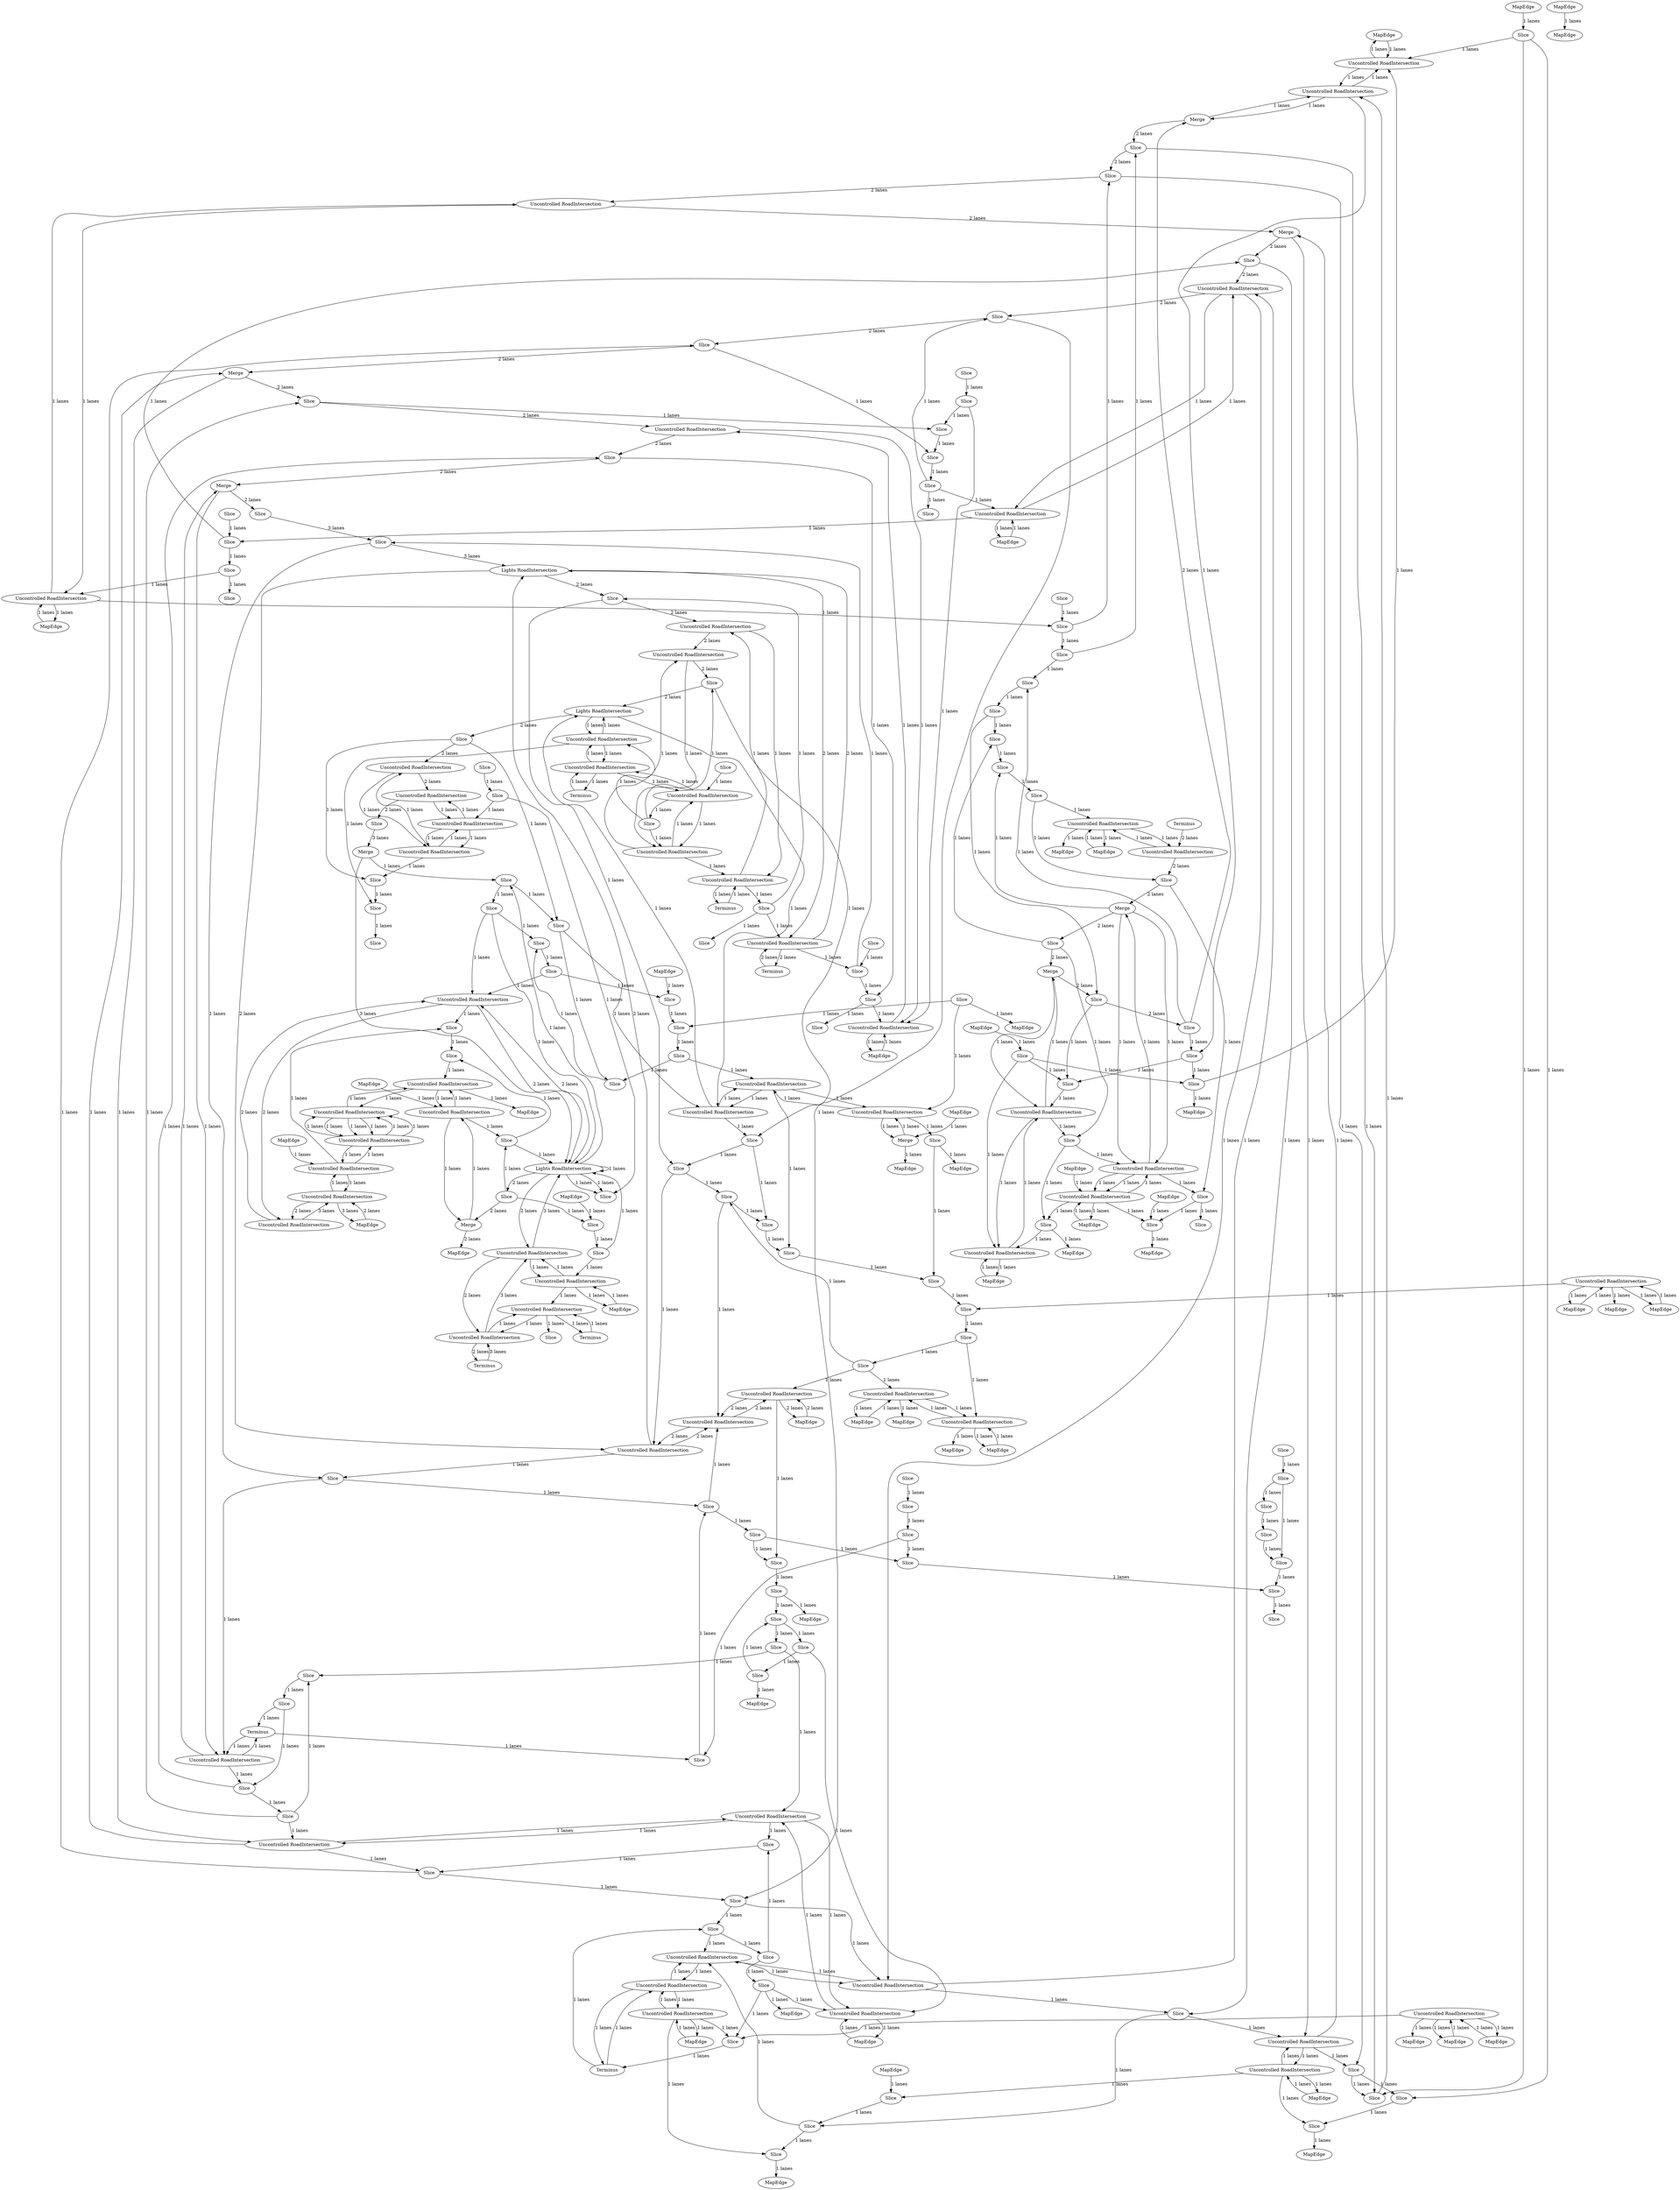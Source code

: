 digraph {
    0 [ label = "MapEdge" ]
    1 [ label = "Merge" ]
    2 [ label = "MapEdge" ]
    3 [ label = "Merge" ]
    4 [ label = "MapEdge" ]
    5 [ label = "Merge" ]
    6 [ label = "Uncontrolled RoadIntersection" ]
    7 [ label = "MapEdge" ]
    8 [ label = "MapEdge" ]
    9 [ label = "MapEdge" ]
    10 [ label = "Uncontrolled RoadIntersection" ]
    11 [ label = "MapEdge" ]
    12 [ label = "MapEdge" ]
    13 [ label = "Uncontrolled RoadIntersection" ]
    14 [ label = "MapEdge" ]
    15 [ label = "Merge" ]
    16 [ label = "MapEdge" ]
    17 [ label = "Merge" ]
    18 [ label = "Slice" ]
    19 [ label = "Slice" ]
    20 [ label = "Terminus" ]
    21 [ label = "MapEdge" ]
    22 [ label = "Lights RoadIntersection" ]
    23 [ label = "MapEdge" ]
    24 [ label = "Slice" ]
    25 [ label = "Slice" ]
    26 [ label = "Slice" ]
    27 [ label = "Terminus" ]
    28 [ label = "Uncontrolled RoadIntersection" ]
    29 [ label = "Slice" ]
    30 [ label = "Slice" ]
    31 [ label = "Merge" ]
    32 [ label = "Slice" ]
    33 [ label = "MapEdge" ]
    34 [ label = "Slice" ]
    35 [ label = "Uncontrolled RoadIntersection" ]
    36 [ label = "Slice" ]
    37 [ label = "MapEdge" ]
    38 [ label = "Uncontrolled RoadIntersection" ]
    39 [ label = "MapEdge" ]
    40 [ label = "Slice" ]
    41 [ label = "MapEdge" ]
    42 [ label = "Slice" ]
    43 [ label = "Slice" ]
    44 [ label = "Slice" ]
    45 [ label = "Slice" ]
    46 [ label = "Slice" ]
    47 [ label = "Slice" ]
    48 [ label = "MapEdge" ]
    49 [ label = "Uncontrolled RoadIntersection" ]
    50 [ label = "Slice" ]
    51 [ label = "Slice" ]
    52 [ label = "Slice" ]
    53 [ label = "Uncontrolled RoadIntersection" ]
    54 [ label = "Slice" ]
    55 [ label = "Slice" ]
    56 [ label = "Slice" ]
    57 [ label = "Slice" ]
    58 [ label = "Uncontrolled RoadIntersection" ]
    59 [ label = "MapEdge" ]
    60 [ label = "Slice" ]
    61 [ label = "Slice" ]
    62 [ label = "Slice" ]
    63 [ label = "Slice" ]
    64 [ label = "Slice" ]
    65 [ label = "Slice" ]
    66 [ label = "Slice" ]
    67 [ label = "Slice" ]
    68 [ label = "Slice" ]
    69 [ label = "Slice" ]
    70 [ label = "Slice" ]
    71 [ label = "Slice" ]
    72 [ label = "Slice" ]
    73 [ label = "Slice" ]
    74 [ label = "Slice" ]
    75 [ label = "MapEdge" ]
    76 [ label = "MapEdge" ]
    77 [ label = "MapEdge" ]
    78 [ label = "MapEdge" ]
    79 [ label = "Slice" ]
    80 [ label = "Slice" ]
    81 [ label = "Slice" ]
    82 [ label = "Slice" ]
    83 [ label = "Slice" ]
    84 [ label = "Slice" ]
    85 [ label = "Slice" ]
    86 [ label = "MapEdge" ]
    87 [ label = "Uncontrolled RoadIntersection" ]
    88 [ label = "Uncontrolled RoadIntersection" ]
    89 [ label = "MapEdge" ]
    90 [ label = "Slice" ]
    91 [ label = "Slice" ]
    92 [ label = "Slice" ]
    93 [ label = "Slice" ]
    94 [ label = "Slice" ]
    95 [ label = "Slice" ]
    96 [ label = "Slice" ]
    97 [ label = "MapEdge" ]
    98 [ label = "MapEdge" ]
    99 [ label = "Slice" ]
    100 [ label = "Slice" ]
    101 [ label = "Slice" ]
    102 [ label = "Slice" ]
    103 [ label = "Slice" ]
    104 [ label = "Slice" ]
    105 [ label = "Uncontrolled RoadIntersection" ]
    106 [ label = "Slice" ]
    107 [ label = "Slice" ]
    108 [ label = "Slice" ]
    109 [ label = "Slice" ]
    110 [ label = "Slice" ]
    111 [ label = "Slice" ]
    112 [ label = "MapEdge" ]
    113 [ label = "Slice" ]
    114 [ label = "MapEdge" ]
    115 [ label = "Slice" ]
    116 [ label = "Slice" ]
    117 [ label = "Uncontrolled RoadIntersection" ]
    118 [ label = "Slice" ]
    119 [ label = "Slice" ]
    120 [ label = "Slice" ]
    121 [ label = "Slice" ]
    122 [ label = "Uncontrolled RoadIntersection" ]
    123 [ label = "Slice" ]
    124 [ label = "Slice" ]
    125 [ label = "Slice" ]
    126 [ label = "Slice" ]
    127 [ label = "Slice" ]
    128 [ label = "Uncontrolled RoadIntersection" ]
    129 [ label = "MapEdge" ]
    130 [ label = "Slice" ]
    131 [ label = "Slice" ]
    132 [ label = "MapEdge" ]
    133 [ label = "Slice" ]
    134 [ label = "Slice" ]
    135 [ label = "MapEdge" ]
    136 [ label = "Uncontrolled RoadIntersection" ]
    137 [ label = "Slice" ]
    138 [ label = "Slice" ]
    139 [ label = "MapEdge" ]
    140 [ label = "Slice" ]
    141 [ label = "Slice" ]
    142 [ label = "Slice" ]
    143 [ label = "Slice" ]
    144 [ label = "MapEdge" ]
    145 [ label = "Slice" ]
    146 [ label = "Slice" ]
    147 [ label = "MapEdge" ]
    148 [ label = "Slice" ]
    149 [ label = "Slice" ]
    150 [ label = "Uncontrolled RoadIntersection" ]
    151 [ label = "Slice" ]
    152 [ label = "MapEdge" ]
    153 [ label = "Uncontrolled RoadIntersection" ]
    154 [ label = "MapEdge" ]
    155 [ label = "Slice" ]
    156 [ label = "Slice" ]
    157 [ label = "Slice" ]
    158 [ label = "Slice" ]
    159 [ label = "Uncontrolled RoadIntersection" ]
    160 [ label = "Slice" ]
    161 [ label = "Slice" ]
    162 [ label = "Slice" ]
    163 [ label = "Slice" ]
    164 [ label = "Uncontrolled RoadIntersection" ]
    165 [ label = "Terminus" ]
    166 [ label = "Merge" ]
    167 [ label = "Terminus" ]
    168 [ label = "Uncontrolled RoadIntersection" ]
    169 [ label = "Uncontrolled RoadIntersection" ]
    170 [ label = "Uncontrolled RoadIntersection" ]
    171 [ label = "Uncontrolled RoadIntersection" ]
    172 [ label = "Uncontrolled RoadIntersection" ]
    173 [ label = "Uncontrolled RoadIntersection" ]
    174 [ label = "Uncontrolled RoadIntersection" ]
    175 [ label = "Uncontrolled RoadIntersection" ]
    176 [ label = "Lights RoadIntersection" ]
    177 [ label = "Uncontrolled RoadIntersection" ]
    178 [ label = "Terminus" ]
    179 [ label = "Uncontrolled RoadIntersection" ]
    180 [ label = "Uncontrolled RoadIntersection" ]
    181 [ label = "MapEdge" ]
    182 [ label = "Terminus" ]
    183 [ label = "Uncontrolled RoadIntersection" ]
    184 [ label = "Slice" ]
    185 [ label = "Slice" ]
    186 [ label = "Slice" ]
    187 [ label = "Slice" ]
    188 [ label = "Slice" ]
    189 [ label = "Slice" ]
    190 [ label = "Slice" ]
    191 [ label = "Slice" ]
    192 [ label = "Uncontrolled RoadIntersection" ]
    193 [ label = "MapEdge" ]
    194 [ label = "Slice" ]
    195 [ label = "Slice" ]
    196 [ label = "Uncontrolled RoadIntersection" ]
    197 [ label = "Slice" ]
    198 [ label = "Uncontrolled RoadIntersection" ]
    199 [ label = "Slice" ]
    200 [ label = "Slice" ]
    201 [ label = "Uncontrolled RoadIntersection" ]
    202 [ label = "Slice" ]
    203 [ label = "Slice" ]
    204 [ label = "Uncontrolled RoadIntersection" ]
    205 [ label = "Slice" ]
    206 [ label = "Uncontrolled RoadIntersection" ]
    207 [ label = "Slice" ]
    208 [ label = "Slice" ]
    209 [ label = "Uncontrolled RoadIntersection" ]
    210 [ label = "Slice" ]
    211 [ label = "Slice" ]
    212 [ label = "Uncontrolled RoadIntersection" ]
    213 [ label = "Slice" ]
    214 [ label = "Uncontrolled RoadIntersection" ]
    215 [ label = "Slice" ]
    216 [ label = "Slice" ]
    217 [ label = "Slice" ]
    218 [ label = "Slice" ]
    219 [ label = "Slice" ]
    220 [ label = "MapEdge" ]
    221 [ label = "Lights RoadIntersection" ]
    222 [ label = "Uncontrolled RoadIntersection" ]
    223 [ label = "Uncontrolled RoadIntersection" ]
    224 [ label = "Terminus" ]
    225 [ label = "Uncontrolled RoadIntersection" ]
    226 [ label = "Uncontrolled RoadIntersection" ]
    227 [ label = "Uncontrolled RoadIntersection" ]
    228 [ label = "Uncontrolled RoadIntersection" ]
    229 [ label = "Uncontrolled RoadIntersection" ]
    230 [ label = "Uncontrolled RoadIntersection" ]
    231 [ label = "Merge" ]
    232 [ label = "Merge" ]
    233 [ label = "Uncontrolled RoadIntersection" ]
    234 [ label = "Uncontrolled RoadIntersection" ]
    235 [ label = "Uncontrolled RoadIntersection" ]
    236 [ label = "MapEdge" ]
    237 [ label = "Uncontrolled RoadIntersection" ]
    238 [ label = "MapEdge" ]
    239 [ label = "Uncontrolled RoadIntersection" ]
    240 [ label = "Uncontrolled RoadIntersection" ]
    241 [ label = "Terminus" ]
    242 [ label = "MapEdge" ]
    243 [ label = "Uncontrolled RoadIntersection" ]
    244 [ label = "Uncontrolled RoadIntersection" ]
    245 [ label = "MapEdge" ]
    246 [ label = "MapEdge" ]
    247 [ label = "Uncontrolled RoadIntersection" ]
    248 [ label = "MapEdge" ]
    249 [ label = "MapEdge" ]
    250 [ label = "MapEdge" ]
    251 [ label = "MapEdge" ]
    252 [ label = "MapEdge" ]
    0 -> 136 [ label = "1 lanes" ]
    136 -> 0 [ label = "1 lanes" ]
    136 -> 201 [ label = "1 lanes" ]
    201 -> 136 [ label = "1 lanes" ]
    201 -> 1 [ label = "1 lanes" ]
    1 -> 201 [ label = "1 lanes" ]
    2 -> 150 [ label = "1 lanes" ]
    150 -> 2 [ label = "1 lanes" ]
    150 -> 198 [ label = "1 lanes" ]
    198 -> 150 [ label = "1 lanes" ]
    198 -> 3 [ label = "1 lanes" ]
    3 -> 198 [ label = "1 lanes" ]
    4 -> 153 [ label = "1 lanes" ]
    153 -> 4 [ label = "1 lanes" ]
    153 -> 196 [ label = "1 lanes" ]
    196 -> 153 [ label = "1 lanes" ]
    196 -> 5 [ label = "1 lanes" ]
    5 -> 196 [ label = "1 lanes" ]
    6 -> 122 [ label = "1 lanes" ]
    122 -> 6 [ label = "1 lanes" ]
    122 -> 7 [ label = "1 lanes" ]
    7 -> 122 [ label = "1 lanes" ]
    8 -> 38 [ label = "1 lanes" ]
    38 -> 8 [ label = "1 lanes" ]
    38 -> 164 [ label = "1 lanes" ]
    164 -> 38 [ label = "1 lanes" ]
    164 -> 35 [ label = "1 lanes" ]
    35 -> 164 [ label = "1 lanes" ]
    35 -> 206 [ label = "1 lanes" ]
    206 -> 35 [ label = "1 lanes" ]
    206 -> 28 [ label = "1 lanes" ]
    28 -> 206 [ label = "1 lanes" ]
    28 -> 159 [ label = "1 lanes" ]
    159 -> 28 [ label = "1 lanes" ]
    159 -> 9 [ label = "1 lanes" ]
    9 -> 159 [ label = "1 lanes" ]
    10 -> 49 [ label = "1 lanes" ]
    49 -> 10 [ label = "1 lanes" ]
    49 -> 11 [ label = "1 lanes" ]
    11 -> 49 [ label = "1 lanes" ]
    12 -> 58 [ label = "1 lanes" ]
    58 -> 12 [ label = "1 lanes" ]
    58 -> 13 [ label = "1 lanes" ]
    13 -> 58 [ label = "1 lanes" ]
    14 -> 117 [ label = "1 lanes" ]
    117 -> 14 [ label = "1 lanes" ]
    117 -> 105 [ label = "1 lanes" ]
    105 -> 117 [ label = "1 lanes" ]
    105 -> 209 [ label = "1 lanes" ]
    209 -> 105 [ label = "1 lanes" ]
    209 -> 15 [ label = "1 lanes" ]
    15 -> 209 [ label = "1 lanes" ]
    16 -> 128 [ label = "1 lanes" ]
    128 -> 16 [ label = "1 lanes" ]
    128 -> 204 [ label = "1 lanes" ]
    204 -> 128 [ label = "1 lanes" ]
    204 -> 17 [ label = "1 lanes" ]
    17 -> 204 [ label = "1 lanes" ]
    191 -> 18 [ label = "1 lanes" ]
    19 -> 191 [ label = "1 lanes" ]
    13 -> 239 [ label = "2 lanes" ]
    239 -> 13 [ label = "3 lanes" ]
    239 -> 20 [ label = "2 lanes" ]
    20 -> 239 [ label = "3 lanes" ]
    21 -> 88 [ label = "2 lanes" ]
    88 -> 21 [ label = "2 lanes" ]
    88 -> 87 [ label = "2 lanes" ]
    87 -> 88 [ label = "2 lanes" ]
    87 -> 214 [ label = "2 lanes" ]
    214 -> 87 [ label = "2 lanes" ]
    214 -> 22 [ label = "2 lanes" ]
    22 -> 214 [ label = "2 lanes" ]
    231 -> 23 [ label = "2 lanes" ]
    190 -> 24 [ label = "1 lanes" ]
    186 -> 190 [ label = "1 lanes" ]
    25 -> 186 [ label = "1 lanes" ]
    26 -> 25 [ label = "1 lanes" ]
    27 -> 10 [ label = "2 lanes" ]
    10 -> 44 [ label = "2 lanes" ]
    44 -> 5 [ label = "2 lanes" ]
    5 -> 43 [ label = "2 lanes" ]
    43 -> 3 [ label = "2 lanes" ]
    3 -> 145 [ label = "2 lanes" ]
    145 -> 149 [ label = "2 lanes" ]
    149 -> 1 [ label = "2 lanes" ]
    1 -> 137 [ label = "2 lanes" ]
    137 -> 121 [ label = "2 lanes" ]
    121 -> 6 [ label = "2 lanes" ]
    6 -> 17 [ label = "2 lanes" ]
    17 -> 120 [ label = "2 lanes" ]
    120 -> 28 [ label = "2 lanes" ]
    28 -> 160 [ label = "2 lanes" ]
    160 -> 119 [ label = "2 lanes" ]
    119 -> 15 [ label = "2 lanes" ]
    15 -> 116 [ label = "2 lanes" ]
    116 -> 179 [ label = "2 lanes" ]
    179 -> 101 [ label = "2 lanes" ]
    101 -> 166 [ label = "2 lanes" ]
    166 -> 29 [ label = "2 lanes" ]
    30 -> 31 [ label = "3 lanes" ]
    31 -> 221 [ label = "3 lanes" ]
    29 -> 100 [ label = "3 lanes" ]
    100 -> 22 [ label = "3 lanes" ]
    22 -> 94 [ label = "2 lanes" ]
    94 -> 222 [ label = "2 lanes" ]
    222 -> 171 [ label = "2 lanes" ]
    171 -> 92 [ label = "2 lanes" ]
    92 -> 176 [ label = "2 lanes" ]
    176 -> 63 [ label = "2 lanes" ]
    63 -> 175 [ label = "2 lanes" ]
    175 -> 172 [ label = "2 lanes" ]
    172 -> 30 [ label = "2 lanes" ]
    221 -> 42 [ label = "2 lanes" ]
    42 -> 231 [ label = "2 lanes" ]
    32 -> 34 [ label = "1 lanes" ]
    247 -> 33 [ label = "1 lanes" ]
    165 -> 36 [ label = "1 lanes" ]
    34 -> 165 [ label = "1 lanes" ]
    247 -> 34 [ label = "1 lanes" ]
    51 -> 32 [ label = "1 lanes" ]
    36 -> 51 [ label = "1 lanes" ]
    36 -> 35 [ label = "1 lanes" ]
    38 -> 34 [ label = "1 lanes" ]
    229 -> 39 [ label = "1 lanes" ]
    52 -> 229 [ label = "1 lanes" ]
    40 -> 52 [ label = "1 lanes" ]
    53 -> 40 [ label = "1 lanes" ]
    72 -> 53 [ label = "1 lanes" ]
    226 -> 40 [ label = "1 lanes" ]
    41 -> 226 [ label = "1 lanes" ]
    219 -> 52 [ label = "1 lanes" ]
    42 -> 219 [ label = "1 lanes" ]
    197 -> 155 [ label = "1 lanes" ]
    43 -> 197 [ label = "1 lanes" ]
    196 -> 153 [ label = "1 lanes" ]
    5 -> 196 [ label = "1 lanes" ]
    44 -> 195 [ label = "1 lanes" ]
    45 -> 44 [ label = "1 lanes" ]
    46 -> 47 [ label = "1 lanes" ]
    140 -> 151 [ label = "1 lanes" ]
    141 -> 140 [ label = "1 lanes" ]
    143 -> 141 [ label = "1 lanes" ]
    142 -> 143 [ label = "1 lanes" ]
    47 -> 142 [ label = "1 lanes" ]
    122 -> 47 [ label = "1 lanes" ]
    49 -> 48 [ label = "1 lanes" ]
    45 -> 49 [ label = "1 lanes" ]
    151 -> 45 [ label = "1 lanes" ]
    51 -> 50 [ label = "1 lanes" ]
    32 -> 117 [ label = "1 lanes" ]
    32 -> 37 [ label = "1 lanes" ]
    31 -> 218 [ label = "1 lanes" ]
    218 -> 60 [ label = "1 lanes" ]
    60 -> 53 [ label = "1 lanes" ]
    42 -> 55 [ label = "1 lanes" ]
    221 -> 56 [ label = "1 lanes" ]
    54 -> 221 [ label = "1 lanes" ]
    240 -> 57 [ label = "1 lanes" ]
    58 -> 240 [ label = "1 lanes" ]
    54 -> 58 [ label = "1 lanes" ]
    55 -> 54 [ label = "1 lanes" ]
    59 -> 55 [ label = "1 lanes" ]
    221 -> 56 [ label = "1 lanes" ]
    60 -> 221 [ label = "1 lanes" ]
    63 -> 61 [ label = "1 lanes" ]
    177 -> 62 [ label = "1 lanes" ]
    91 -> 177 [ label = "1 lanes" ]
    217 -> 67 [ label = "1 lanes" ]
    63 -> 217 [ label = "1 lanes" ]
    62 -> 64 [ label = "1 lanes" ]
    61 -> 62 [ label = "1 lanes" ]
    66 -> 56 [ label = "1 lanes" ]
    65 -> 66 [ label = "1 lanes" ]
    174 -> 61 [ label = "1 lanes" ]
    173 -> 174 [ label = "1 lanes" ]
    66 -> 173 [ label = "1 lanes" ]
    67 -> 73 [ label = "1 lanes" ]
    70 -> 69 [ label = "1 lanes" ]
    75 -> 71 [ label = "1 lanes" ]
    60 -> 73 [ label = "1 lanes" ]
    68 -> 234 [ label = "1 lanes" ]
    233 -> 74 [ label = "1 lanes" ]
    70 -> 233 [ label = "1 lanes" ]
    70 -> 76 [ label = "1 lanes" ]
    71 -> 69 [ label = "1 lanes" ]
    72 -> 71 [ label = "1 lanes" ]
    68 -> 67 [ label = "1 lanes" ]
    69 -> 68 [ label = "1 lanes" ]
    73 -> 72 [ label = "1 lanes" ]
    237 -> 77 [ label = "1 lanes" ]
    74 -> 78 [ label = "1 lanes" ]
    74 -> 79 [ label = "1 lanes" ]
    237 -> 80 [ label = "1 lanes" ]
    81 -> 243 [ label = "1 lanes" ]
    215 -> 83 [ label = "1 lanes" ]
    234 -> 84 [ label = "1 lanes" ]
    216 -> 85 [ label = "1 lanes" ]
    243 -> 86 [ label = "1 lanes" ]
    85 -> 84 [ label = "1 lanes" ]
    83 -> 87 [ label = "1 lanes" ]
    79 -> 80 [ label = "1 lanes" ]
    82 -> 88 [ label = "1 lanes" ]
    244 -> 89 [ label = "1 lanes" ]
    82 -> 244 [ label = "1 lanes" ]
    82 -> 83 [ label = "1 lanes" ]
    81 -> 82 [ label = "1 lanes" ]
    80 -> 81 [ label = "1 lanes" ]
    84 -> 79 [ label = "1 lanes" ]
    92 -> 216 [ label = "1 lanes" ]
    91 -> 92 [ label = "1 lanes" ]
    90 -> 93 [ label = "1 lanes" ]
    94 -> 215 [ label = "1 lanes" ]
    90 -> 94 [ label = "1 lanes" ]
    169 -> 91 [ label = "1 lanes" ]
    95 -> 169 [ label = "1 lanes" ]
    90 -> 183 [ label = "1 lanes" ]
    223 -> 90 [ label = "1 lanes" ]
    170 -> 223 [ label = "1 lanes" ]
    91 -> 170 [ label = "1 lanes" ]
    153 -> 96 [ label = "1 lanes" ]
    96 -> 97 [ label = "1 lanes" ]
    195 -> 96 [ label = "1 lanes" ]
    98 -> 96 [ label = "1 lanes" ]
    102 -> 99 [ label = "1 lanes" ]
    101 -> 102 [ label = "1 lanes" ]
    213 -> 118 [ label = "1 lanes" ]
    100 -> 213 [ label = "1 lanes" ]
    102 -> 180 [ label = "1 lanes" ]
    211 -> 101 [ label = "1 lanes" ]
    108 -> 211 [ label = "1 lanes" ]
    103 -> 102 [ label = "1 lanes" ]
    183 -> 103 [ label = "1 lanes" ]
    103 -> 100 [ label = "1 lanes" ]
    104 -> 103 [ label = "1 lanes" ]
    83 -> 85 [ label = "1 lanes" ]
    105 -> 50 [ label = "1 lanes" ]
    106 -> 105 [ label = "1 lanes" ]
    210 -> 107 [ label = "1 lanes" ]
    110 -> 109 [ label = "1 lanes" ]
    88 -> 111 [ label = "1 lanes" ]
    109 -> 112 [ label = "1 lanes" ]
    115 -> 110 [ label = "1 lanes" ]
    113 -> 115 [ label = "1 lanes" ]
    115 -> 106 [ label = "1 lanes" ]
    109 -> 115 [ label = "1 lanes" ]
    210 -> 116 [ label = "1 lanes" ]
    110 -> 117 [ label = "1 lanes" ]
    113 -> 114 [ label = "1 lanes" ]
    111 -> 113 [ label = "1 lanes" ]
    189 -> 111 [ label = "1 lanes" ]
    118 -> 189 [ label = "1 lanes" ]
    118 -> 87 [ label = "1 lanes" ]
    18 -> 118 [ label = "1 lanes" ]
    167 -> 18 [ label = "1 lanes" ]
    108 -> 167 [ label = "1 lanes" ]
    107 -> 108 [ label = "1 lanes" ]
    106 -> 107 [ label = "1 lanes" ]
    208 -> 119 [ label = "1 lanes" ]
    50 -> 208 [ label = "1 lanes" ]
    120 -> 205 [ label = "1 lanes" ]
    126 -> 120 [ label = "1 lanes" ]
    121 -> 203 [ label = "1 lanes" ]
    47 -> 121 [ label = "1 lanes" ]
    125 -> 122 [ label = "1 lanes" ]
    123 -> 126 [ label = "1 lanes" ]
    125 -> 124 [ label = "1 lanes" ]
    126 -> 125 [ label = "1 lanes" ]
    159 -> 126 [ label = "1 lanes" ]
    38 -> 127 [ label = "1 lanes" ]
    128 -> 131 [ label = "1 lanes" ]
    127 -> 129 [ label = "1 lanes" ]
    130 -> 127 [ label = "1 lanes" ]
    205 -> 130 [ label = "1 lanes" ]
    130 -> 35 [ label = "1 lanes" ]
    131 -> 130 [ label = "1 lanes" ]
    132 -> 131 [ label = "1 lanes" ]
    203 -> 133 [ label = "1 lanes" ]
    128 -> 134 [ label = "1 lanes" ]
    134 -> 135 [ label = "1 lanes" ]
    138 -> 136 [ label = "1 lanes" ]
    137 -> 202 [ label = "1 lanes" ]
    142 -> 137 [ label = "1 lanes" ]
    133 -> 134 [ label = "1 lanes" ]
    138 -> 133 [ label = "1 lanes" ]
    138 -> 202 [ label = "1 lanes" ]
    139 -> 138 [ label = "1 lanes" ]
    43 -> 140 [ label = "1 lanes" ]
    149 -> 143 [ label = "1 lanes" ]
    146 -> 199 [ label = "1 lanes" ]
    144 -> 146 [ label = "1 lanes" ]
    145 -> 199 [ label = "1 lanes" ]
    141 -> 145 [ label = "1 lanes" ]
    148 -> 136 [ label = "1 lanes" ]
    146 -> 148 [ label = "1 lanes" ]
    148 -> 147 [ label = "1 lanes" ]
    200 -> 148 [ label = "1 lanes" ]
    149 -> 200 [ label = "1 lanes" ]
    146 -> 150 [ label = "1 lanes" ]
    5 -> 151 [ label = "1 lanes" ]
    155 -> 152 [ label = "1 lanes" ]
    154 -> 153 [ label = "1 lanes" ]
    155 -> 150 [ label = "1 lanes" ]
    153 -> 155 [ label = "1 lanes" ]
    119 -> 156 [ label = "1 lanes" ]
    158 -> 157 [ label = "1 lanes" ]
    163 -> 159 [ label = "1 lanes" ]
    207 -> 36 [ label = "1 lanes" ]
    160 -> 207 [ label = "1 lanes" ]
    163 -> 160 [ label = "1 lanes" ]
    163 -> 161 [ label = "1 lanes" ]
    158 -> 180 [ label = "1 lanes" ]
    162 -> 158 [ label = "1 lanes" ]
    156 -> 163 [ label = "1 lanes" ]
    157 -> 156 [ label = "1 lanes" ]
    116 -> 157 [ label = "1 lanes" ]
    164 -> 165 [ label = "1 lanes" ]
    165 -> 164 [ label = "1 lanes" ]
    166 -> 212 [ label = "1 lanes" ]
    212 -> 166 [ label = "1 lanes" ]
    212 -> 167 [ label = "1 lanes" ]
    167 -> 212 [ label = "1 lanes" ]
    168 -> 169 [ label = "1 lanes" ]
    169 -> 168 [ label = "1 lanes" ]
    169 -> 170 [ label = "1 lanes" ]
    170 -> 169 [ label = "1 lanes" ]
    170 -> 171 [ label = "1 lanes" ]
    171 -> 170 [ label = "1 lanes" ]
    172 -> 173 [ label = "1 lanes" ]
    173 -> 172 [ label = "1 lanes" ]
    173 -> 174 [ label = "1 lanes" ]
    174 -> 173 [ label = "1 lanes" ]
    174 -> 175 [ label = "1 lanes" ]
    175 -> 174 [ label = "1 lanes" ]
    176 -> 177 [ label = "1 lanes" ]
    177 -> 176 [ label = "1 lanes" ]
    177 -> 168 [ label = "1 lanes" ]
    168 -> 177 [ label = "1 lanes" ]
    168 -> 178 [ label = "1 lanes" ]
    178 -> 168 [ label = "1 lanes" ]
    179 -> 180 [ label = "1 lanes" ]
    180 -> 179 [ label = "1 lanes" ]
    180 -> 181 [ label = "1 lanes" ]
    181 -> 180 [ label = "1 lanes" ]
    182 -> 183 [ label = "2 lanes" ]
    183 -> 182 [ label = "2 lanes" ]
    183 -> 22 [ label = "2 lanes" ]
    22 -> 183 [ label = "2 lanes" ]
    221 -> 13 [ label = "2 lanes" ]
    13 -> 221 [ label = "3 lanes" ]
    187 -> 26 [ label = "1 lanes" ]
    184 -> 187 [ label = "1 lanes" ]
    185 -> 19 [ label = "1 lanes" ]
    187 -> 186 [ label = "1 lanes" ]
    189 -> 188 [ label = "1 lanes" ]
    188 -> 190 [ label = "1 lanes" ]
    191 -> 188 [ label = "1 lanes" ]
    192 -> 53 [ label = "2 lanes" ]
    53 -> 192 [ label = "2 lanes" ]
    193 -> 225 [ label = "2 lanes" ]
    225 -> 193 [ label = "3 lanes" ]
    225 -> 192 [ label = "2 lanes" ]
    192 -> 225 [ label = "3 lanes" ]
    195 -> 194 [ label = "1 lanes" ]
    196 -> 195 [ label = "1 lanes" ]
    197 -> 196 [ label = "1 lanes" ]
    198 -> 197 [ label = "1 lanes" ]
    199 -> 198 [ label = "1 lanes" ]
    200 -> 199 [ label = "1 lanes" ]
    201 -> 200 [ label = "1 lanes" ]
    202 -> 201 [ label = "1 lanes" ]
    203 -> 202 [ label = "1 lanes" ]
    204 -> 203 [ label = "1 lanes" ]
    205 -> 204 [ label = "1 lanes" ]
    206 -> 205 [ label = "1 lanes" ]
    207 -> 206 [ label = "1 lanes" ]
    208 -> 207 [ label = "1 lanes" ]
    209 -> 208 [ label = "1 lanes" ]
    210 -> 209 [ label = "1 lanes" ]
    211 -> 210 [ label = "1 lanes" ]
    212 -> 211 [ label = "1 lanes" ]
    213 -> 212 [ label = "1 lanes" ]
    214 -> 213 [ label = "1 lanes" ]
    215 -> 214 [ label = "1 lanes" ]
    216 -> 215 [ label = "1 lanes" ]
    235 -> 216 [ label = "1 lanes" ]
    217 -> 235 [ label = "1 lanes" ]
    218 -> 217 [ label = "1 lanes" ]
    221 -> 218 [ label = "1 lanes" ]
    221 -> 221 [ label = "1 lanes" ]
    219 -> 221 [ label = "1 lanes" ]
    230 -> 219 [ label = "1 lanes" ]
    220 -> 230 [ label = "1 lanes" ]
    53 -> 221 [ label = "2 lanes" ]
    221 -> 53 [ label = "2 lanes" ]
    222 -> 223 [ label = "1 lanes" ]
    223 -> 222 [ label = "1 lanes" ]
    223 -> 224 [ label = "1 lanes" ]
    224 -> 223 [ label = "1 lanes" ]
    225 -> 226 [ label = "1 lanes" ]
    226 -> 225 [ label = "1 lanes" ]
    226 -> 227 [ label = "1 lanes" ]
    227 -> 226 [ label = "1 lanes" ]
    227 -> 228 [ label = "1 lanes" ]
    228 -> 227 [ label = "1 lanes" ]
    227 -> 228 [ label = "1 lanes" ]
    228 -> 227 [ label = "1 lanes" ]
    228 -> 229 [ label = "1 lanes" ]
    229 -> 228 [ label = "1 lanes" ]
    229 -> 230 [ label = "1 lanes" ]
    230 -> 229 [ label = "1 lanes" ]
    230 -> 231 [ label = "1 lanes" ]
    231 -> 230 [ label = "1 lanes" ]
    227 -> 228 [ label = "1 lanes" ]
    228 -> 227 [ label = "1 lanes" ]
    232 -> 233 [ label = "1 lanes" ]
    233 -> 232 [ label = "1 lanes" ]
    233 -> 234 [ label = "1 lanes" ]
    234 -> 233 [ label = "1 lanes" ]
    234 -> 235 [ label = "1 lanes" ]
    235 -> 234 [ label = "1 lanes" ]
    235 -> 176 [ label = "1 lanes" ]
    176 -> 235 [ label = "1 lanes" ]
    236 -> 237 [ label = "1 lanes" ]
    237 -> 236 [ label = "1 lanes" ]
    237 -> 238 [ label = "1 lanes" ]
    238 -> 237 [ label = "1 lanes" ]
    239 -> 240 [ label = "1 lanes" ]
    240 -> 239 [ label = "1 lanes" ]
    240 -> 241 [ label = "1 lanes" ]
    241 -> 240 [ label = "1 lanes" ]
    242 -> 243 [ label = "1 lanes" ]
    243 -> 242 [ label = "1 lanes" ]
    243 -> 244 [ label = "1 lanes" ]
    244 -> 243 [ label = "1 lanes" ]
    244 -> 245 [ label = "1 lanes" ]
    245 -> 244 [ label = "1 lanes" ]
    246 -> 247 [ label = "1 lanes" ]
    247 -> 246 [ label = "1 lanes" ]
    247 -> 248 [ label = "1 lanes" ]
    248 -> 247 [ label = "1 lanes" ]
    250 -> 249 [ label = "1 lanes" ]
    252 -> 232 [ label = "1 lanes" ]
    232 -> 251 [ label = "1 lanes" ]
}
